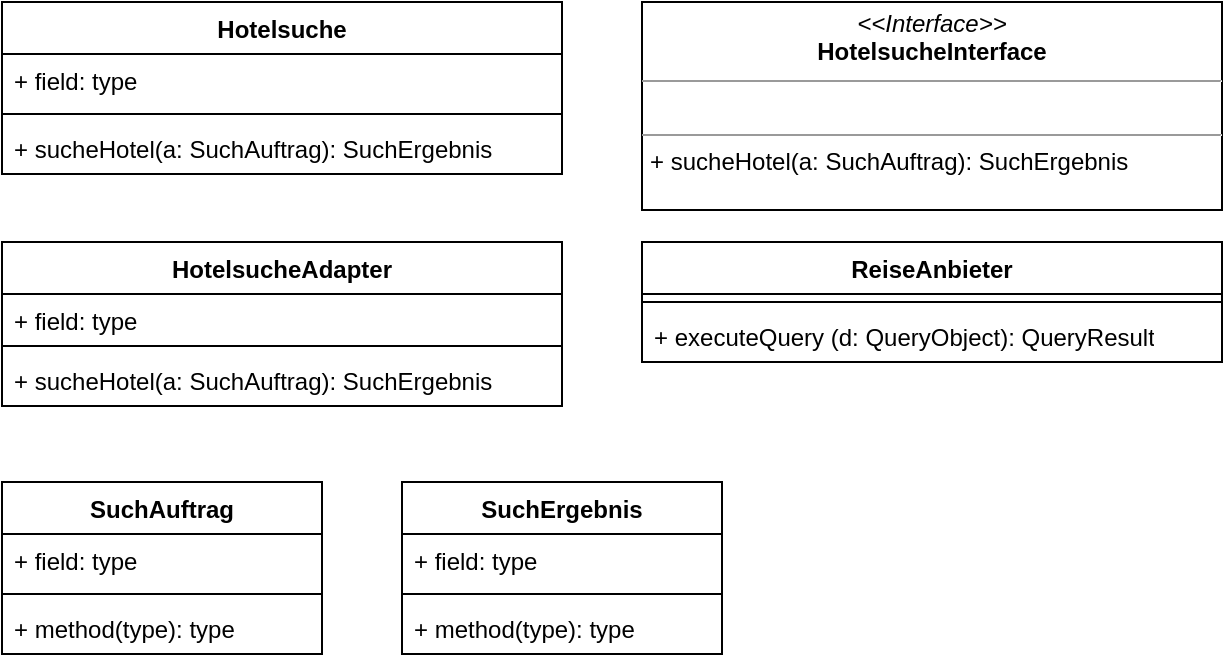 <mxfile version="22.1.17" type="github">
  <diagram name="Seite-1" id="ULfEtaH9g-QaJSUvBMsT">
    <mxGraphModel dx="836" dy="469" grid="1" gridSize="10" guides="1" tooltips="1" connect="1" arrows="1" fold="1" page="1" pageScale="1" pageWidth="827" pageHeight="1169" math="0" shadow="0">
      <root>
        <mxCell id="0" />
        <mxCell id="1" parent="0" />
        <mxCell id="NUvROa_gXDPw505vg4XF-1" value="Hotelsuche" style="swimlane;fontStyle=1;align=center;verticalAlign=top;childLayout=stackLayout;horizontal=1;startSize=26;horizontalStack=0;resizeParent=1;resizeParentMax=0;resizeLast=0;collapsible=1;marginBottom=0;whiteSpace=wrap;html=1;" vertex="1" parent="1">
          <mxGeometry x="120" y="160" width="280" height="86" as="geometry" />
        </mxCell>
        <mxCell id="NUvROa_gXDPw505vg4XF-2" value="+ field: type" style="text;align=left;verticalAlign=top;spacingLeft=4;spacingRight=4;overflow=hidden;rotatable=0;points=[[0,0.5],[1,0.5]];portConstraint=eastwest;whiteSpace=wrap;html=1;" vertex="1" parent="NUvROa_gXDPw505vg4XF-1">
          <mxGeometry y="26" width="280" height="26" as="geometry" />
        </mxCell>
        <mxCell id="NUvROa_gXDPw505vg4XF-3" value="" style="line;strokeWidth=1;fillColor=none;align=left;verticalAlign=middle;spacingTop=-1;spacingLeft=3;spacingRight=3;rotatable=0;labelPosition=right;points=[];portConstraint=eastwest;strokeColor=inherit;" vertex="1" parent="NUvROa_gXDPw505vg4XF-1">
          <mxGeometry y="52" width="280" height="8" as="geometry" />
        </mxCell>
        <mxCell id="NUvROa_gXDPw505vg4XF-4" value="+ sucheHotel(a: SuchAuftrag): SuchErgebnis&amp;nbsp;" style="text;strokeColor=none;fillColor=none;align=left;verticalAlign=top;spacingLeft=4;spacingRight=4;overflow=hidden;rotatable=0;points=[[0,0.5],[1,0.5]];portConstraint=eastwest;whiteSpace=wrap;html=1;" vertex="1" parent="NUvROa_gXDPw505vg4XF-1">
          <mxGeometry y="60" width="280" height="26" as="geometry" />
        </mxCell>
        <mxCell id="NUvROa_gXDPw505vg4XF-5" value="ReiseAnbieter" style="swimlane;fontStyle=1;align=center;verticalAlign=top;childLayout=stackLayout;horizontal=1;startSize=26;horizontalStack=0;resizeParent=1;resizeParentMax=0;resizeLast=0;collapsible=1;marginBottom=0;whiteSpace=wrap;html=1;" vertex="1" parent="1">
          <mxGeometry x="440" y="280" width="290" height="60" as="geometry" />
        </mxCell>
        <mxCell id="NUvROa_gXDPw505vg4XF-7" value="" style="line;strokeWidth=1;fillColor=none;align=left;verticalAlign=middle;spacingTop=-1;spacingLeft=3;spacingRight=3;rotatable=0;labelPosition=right;points=[];portConstraint=eastwest;strokeColor=inherit;" vertex="1" parent="NUvROa_gXDPw505vg4XF-5">
          <mxGeometry y="26" width="290" height="8" as="geometry" />
        </mxCell>
        <mxCell id="NUvROa_gXDPw505vg4XF-8" value="+ executeQuery (d: QueryObject): QueryResult" style="text;strokeColor=none;fillColor=none;align=left;verticalAlign=top;spacingLeft=4;spacingRight=4;overflow=hidden;rotatable=0;points=[[0,0.5],[1,0.5]];portConstraint=eastwest;whiteSpace=wrap;html=1;" vertex="1" parent="NUvROa_gXDPw505vg4XF-5">
          <mxGeometry y="34" width="290" height="26" as="geometry" />
        </mxCell>
        <mxCell id="NUvROa_gXDPw505vg4XF-9" value="HotelsucheAdapter" style="swimlane;fontStyle=1;align=center;verticalAlign=top;childLayout=stackLayout;horizontal=1;startSize=26;horizontalStack=0;resizeParent=1;resizeParentMax=0;resizeLast=0;collapsible=1;marginBottom=0;whiteSpace=wrap;html=1;" vertex="1" parent="1">
          <mxGeometry x="120" y="280" width="280" height="82" as="geometry" />
        </mxCell>
        <mxCell id="NUvROa_gXDPw505vg4XF-10" value="+ field: type" style="text;strokeColor=none;fillColor=none;align=left;verticalAlign=top;spacingLeft=4;spacingRight=4;overflow=hidden;rotatable=0;points=[[0,0.5],[1,0.5]];portConstraint=eastwest;whiteSpace=wrap;html=1;" vertex="1" parent="NUvROa_gXDPw505vg4XF-9">
          <mxGeometry y="26" width="280" height="22" as="geometry" />
        </mxCell>
        <mxCell id="NUvROa_gXDPw505vg4XF-11" value="" style="line;strokeWidth=1;fillColor=none;align=left;verticalAlign=middle;spacingTop=-1;spacingLeft=3;spacingRight=3;rotatable=0;labelPosition=right;points=[];portConstraint=eastwest;strokeColor=inherit;" vertex="1" parent="NUvROa_gXDPw505vg4XF-9">
          <mxGeometry y="48" width="280" height="8" as="geometry" />
        </mxCell>
        <mxCell id="NUvROa_gXDPw505vg4XF-12" value="+ sucheHotel(a: SuchAuftrag): SuchErgebnis" style="text;strokeColor=none;fillColor=none;align=left;verticalAlign=top;spacingLeft=4;spacingRight=4;overflow=hidden;rotatable=0;points=[[0,0.5],[1,0.5]];portConstraint=eastwest;whiteSpace=wrap;html=1;" vertex="1" parent="NUvROa_gXDPw505vg4XF-9">
          <mxGeometry y="56" width="280" height="26" as="geometry" />
        </mxCell>
        <mxCell id="NUvROa_gXDPw505vg4XF-13" value="&lt;p style=&quot;margin:0px;margin-top:4px;text-align:center;&quot;&gt;&lt;i&gt;&amp;lt;&amp;lt;Interface&amp;gt;&amp;gt;&lt;/i&gt;&lt;br&gt;&lt;b&gt;HotelsucheInterface&lt;/b&gt;&lt;/p&gt;&lt;hr size=&quot;1&quot;&gt;&lt;p style=&quot;margin:0px;margin-left:4px;&quot;&gt;&lt;br&gt;&lt;/p&gt;&lt;hr size=&quot;1&quot;&gt;&lt;p style=&quot;margin:0px;margin-left:4px;&quot;&gt;+ sucheHotel(a: SuchAuftrag): SuchErgebnis&lt;/p&gt;" style="verticalAlign=top;align=left;overflow=fill;fontSize=12;fontFamily=Helvetica;html=1;whiteSpace=wrap;fillColor=none;" vertex="1" parent="1">
          <mxGeometry x="440" y="160" width="290" height="104" as="geometry" />
        </mxCell>
        <mxCell id="NUvROa_gXDPw505vg4XF-14" value="SuchAuftrag" style="swimlane;fontStyle=1;align=center;verticalAlign=top;childLayout=stackLayout;horizontal=1;startSize=26;horizontalStack=0;resizeParent=1;resizeParentMax=0;resizeLast=0;collapsible=1;marginBottom=0;whiteSpace=wrap;html=1;" vertex="1" parent="1">
          <mxGeometry x="120" y="400" width="160" height="86" as="geometry" />
        </mxCell>
        <mxCell id="NUvROa_gXDPw505vg4XF-15" value="+ field: type" style="text;strokeColor=none;fillColor=none;align=left;verticalAlign=top;spacingLeft=4;spacingRight=4;overflow=hidden;rotatable=0;points=[[0,0.5],[1,0.5]];portConstraint=eastwest;whiteSpace=wrap;html=1;" vertex="1" parent="NUvROa_gXDPw505vg4XF-14">
          <mxGeometry y="26" width="160" height="26" as="geometry" />
        </mxCell>
        <mxCell id="NUvROa_gXDPw505vg4XF-16" value="" style="line;strokeWidth=1;fillColor=none;align=left;verticalAlign=middle;spacingTop=-1;spacingLeft=3;spacingRight=3;rotatable=0;labelPosition=right;points=[];portConstraint=eastwest;strokeColor=inherit;" vertex="1" parent="NUvROa_gXDPw505vg4XF-14">
          <mxGeometry y="52" width="160" height="8" as="geometry" />
        </mxCell>
        <mxCell id="NUvROa_gXDPw505vg4XF-17" value="+ method(type): type" style="text;strokeColor=none;fillColor=none;align=left;verticalAlign=top;spacingLeft=4;spacingRight=4;overflow=hidden;rotatable=0;points=[[0,0.5],[1,0.5]];portConstraint=eastwest;whiteSpace=wrap;html=1;" vertex="1" parent="NUvROa_gXDPw505vg4XF-14">
          <mxGeometry y="60" width="160" height="26" as="geometry" />
        </mxCell>
        <mxCell id="NUvROa_gXDPw505vg4XF-18" value="SuchErgebnis" style="swimlane;fontStyle=1;align=center;verticalAlign=top;childLayout=stackLayout;horizontal=1;startSize=26;horizontalStack=0;resizeParent=1;resizeParentMax=0;resizeLast=0;collapsible=1;marginBottom=0;whiteSpace=wrap;html=1;" vertex="1" parent="1">
          <mxGeometry x="320" y="400" width="160" height="86" as="geometry" />
        </mxCell>
        <mxCell id="NUvROa_gXDPw505vg4XF-19" value="+ field: type" style="text;strokeColor=none;fillColor=none;align=left;verticalAlign=top;spacingLeft=4;spacingRight=4;overflow=hidden;rotatable=0;points=[[0,0.5],[1,0.5]];portConstraint=eastwest;whiteSpace=wrap;html=1;" vertex="1" parent="NUvROa_gXDPw505vg4XF-18">
          <mxGeometry y="26" width="160" height="26" as="geometry" />
        </mxCell>
        <mxCell id="NUvROa_gXDPw505vg4XF-20" value="" style="line;strokeWidth=1;fillColor=none;align=left;verticalAlign=middle;spacingTop=-1;spacingLeft=3;spacingRight=3;rotatable=0;labelPosition=right;points=[];portConstraint=eastwest;strokeColor=inherit;" vertex="1" parent="NUvROa_gXDPw505vg4XF-18">
          <mxGeometry y="52" width="160" height="8" as="geometry" />
        </mxCell>
        <mxCell id="NUvROa_gXDPw505vg4XF-21" value="+ method(type): type" style="text;strokeColor=none;fillColor=none;align=left;verticalAlign=top;spacingLeft=4;spacingRight=4;overflow=hidden;rotatable=0;points=[[0,0.5],[1,0.5]];portConstraint=eastwest;whiteSpace=wrap;html=1;" vertex="1" parent="NUvROa_gXDPw505vg4XF-18">
          <mxGeometry y="60" width="160" height="26" as="geometry" />
        </mxCell>
      </root>
    </mxGraphModel>
  </diagram>
</mxfile>
